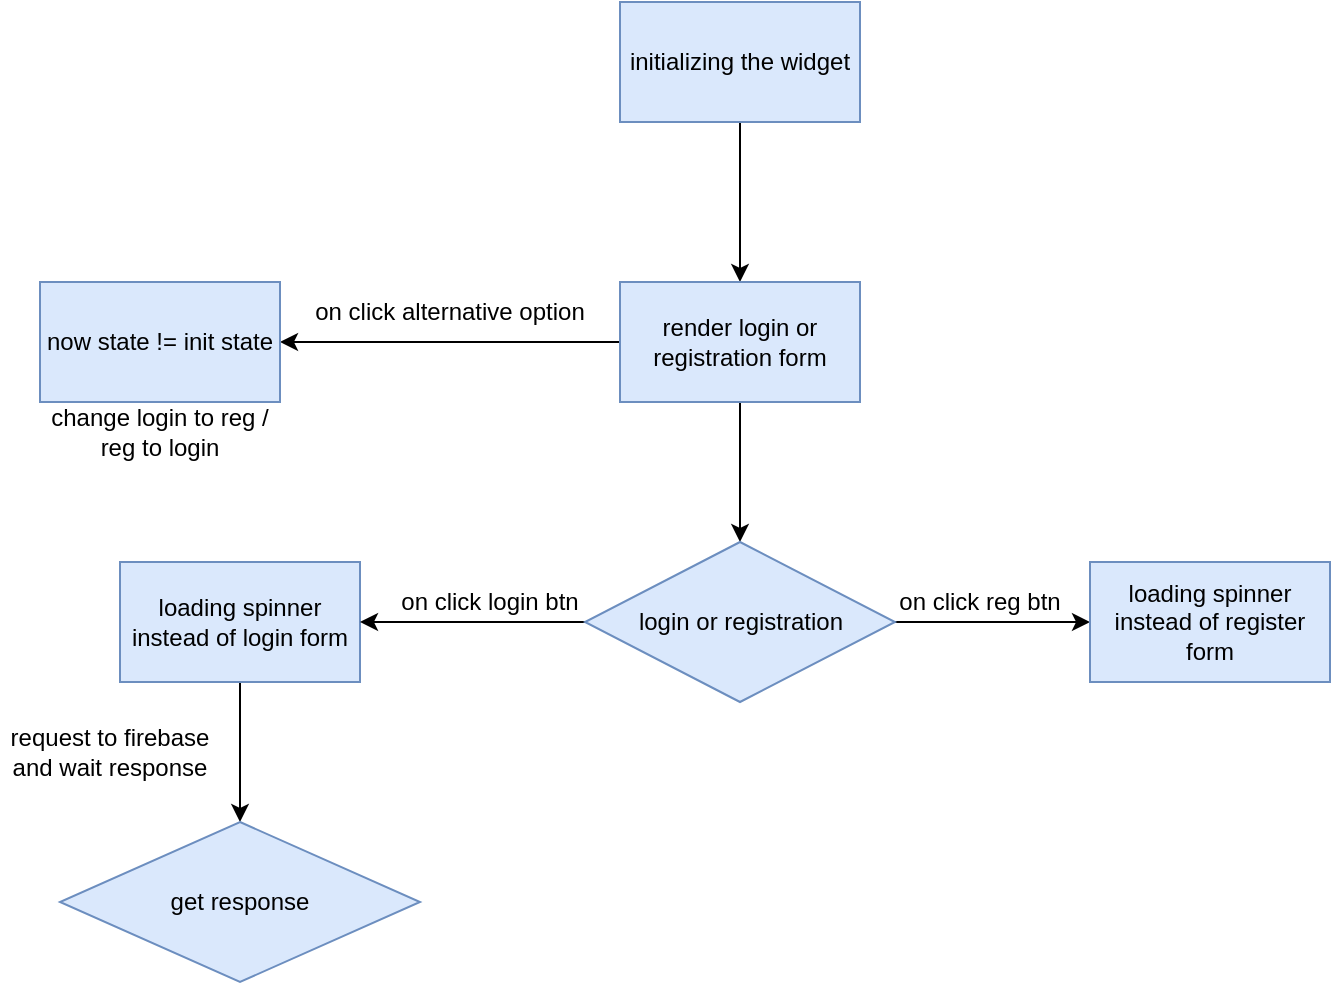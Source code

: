 <mxfile version="21.0.2" type="github">
  <diagram id="C5RBs43oDa-KdzZeNtuy" name="Page-1">
    <mxGraphModel dx="795" dy="479" grid="1" gridSize="10" guides="1" tooltips="1" connect="1" arrows="1" fold="1" page="1" pageScale="1" pageWidth="827" pageHeight="1169" math="0" shadow="0">
      <root>
        <mxCell id="WIyWlLk6GJQsqaUBKTNV-0" />
        <mxCell id="WIyWlLk6GJQsqaUBKTNV-1" parent="WIyWlLk6GJQsqaUBKTNV-0" />
        <mxCell id="jMjvVQzOl-HutWm02Fmo-2" value="" style="edgeStyle=orthogonalEdgeStyle;rounded=0;orthogonalLoop=1;jettySize=auto;html=1;" edge="1" parent="WIyWlLk6GJQsqaUBKTNV-1" source="jMjvVQzOl-HutWm02Fmo-0" target="jMjvVQzOl-HutWm02Fmo-1">
          <mxGeometry relative="1" as="geometry" />
        </mxCell>
        <mxCell id="jMjvVQzOl-HutWm02Fmo-0" value="initializing the widget" style="rounded=0;whiteSpace=wrap;html=1;fillColor=#dae8fc;strokeColor=#6c8ebf;" vertex="1" parent="WIyWlLk6GJQsqaUBKTNV-1">
          <mxGeometry x="360" y="40" width="120" height="60" as="geometry" />
        </mxCell>
        <mxCell id="jMjvVQzOl-HutWm02Fmo-5" value="" style="edgeStyle=orthogonalEdgeStyle;rounded=0;orthogonalLoop=1;jettySize=auto;html=1;" edge="1" parent="WIyWlLk6GJQsqaUBKTNV-1" source="jMjvVQzOl-HutWm02Fmo-1" target="jMjvVQzOl-HutWm02Fmo-4">
          <mxGeometry relative="1" as="geometry" />
        </mxCell>
        <mxCell id="jMjvVQzOl-HutWm02Fmo-23" value="" style="edgeStyle=orthogonalEdgeStyle;rounded=0;orthogonalLoop=1;jettySize=auto;html=1;" edge="1" parent="WIyWlLk6GJQsqaUBKTNV-1" source="jMjvVQzOl-HutWm02Fmo-1" target="jMjvVQzOl-HutWm02Fmo-22">
          <mxGeometry relative="1" as="geometry" />
        </mxCell>
        <mxCell id="jMjvVQzOl-HutWm02Fmo-1" value="" style="rounded=0;whiteSpace=wrap;html=1;fillColor=#dae8fc;strokeColor=#6c8ebf;" vertex="1" parent="WIyWlLk6GJQsqaUBKTNV-1">
          <mxGeometry x="360" y="180" width="120" height="60" as="geometry" />
        </mxCell>
        <mxCell id="jMjvVQzOl-HutWm02Fmo-3" value="render login or registration form" style="text;strokeColor=none;align=center;fillColor=none;html=1;verticalAlign=middle;whiteSpace=wrap;rounded=0;" vertex="1" parent="WIyWlLk6GJQsqaUBKTNV-1">
          <mxGeometry x="365" y="195" width="110" height="30" as="geometry" />
        </mxCell>
        <mxCell id="jMjvVQzOl-HutWm02Fmo-4" value="now state != init state" style="rounded=0;whiteSpace=wrap;html=1;fillColor=#dae8fc;strokeColor=#6c8ebf;" vertex="1" parent="WIyWlLk6GJQsqaUBKTNV-1">
          <mxGeometry x="70" y="180" width="120" height="60" as="geometry" />
        </mxCell>
        <mxCell id="jMjvVQzOl-HutWm02Fmo-6" value="on click alternative option" style="text;strokeColor=none;align=center;fillColor=none;html=1;verticalAlign=middle;whiteSpace=wrap;rounded=0;" vertex="1" parent="WIyWlLk6GJQsqaUBKTNV-1">
          <mxGeometry x="190" y="180" width="170" height="30" as="geometry" />
        </mxCell>
        <mxCell id="jMjvVQzOl-HutWm02Fmo-7" value="change login to reg / reg to login" style="text;strokeColor=none;align=center;fillColor=none;html=1;verticalAlign=middle;whiteSpace=wrap;rounded=0;" vertex="1" parent="WIyWlLk6GJQsqaUBKTNV-1">
          <mxGeometry x="70" y="240" width="120" height="30" as="geometry" />
        </mxCell>
        <mxCell id="jMjvVQzOl-HutWm02Fmo-19" value="" style="edgeStyle=orthogonalEdgeStyle;rounded=0;orthogonalLoop=1;jettySize=auto;html=1;" edge="1" parent="WIyWlLk6GJQsqaUBKTNV-1" source="jMjvVQzOl-HutWm02Fmo-9" target="jMjvVQzOl-HutWm02Fmo-18">
          <mxGeometry relative="1" as="geometry" />
        </mxCell>
        <mxCell id="jMjvVQzOl-HutWm02Fmo-9" value="loading spinner instead of login form" style="rounded=0;whiteSpace=wrap;html=1;fillColor=#dae8fc;strokeColor=#6c8ebf;" vertex="1" parent="WIyWlLk6GJQsqaUBKTNV-1">
          <mxGeometry x="110" y="320" width="120" height="60" as="geometry" />
        </mxCell>
        <mxCell id="jMjvVQzOl-HutWm02Fmo-11" value="on click login btn" style="text;strokeColor=none;align=center;fillColor=none;html=1;verticalAlign=middle;whiteSpace=wrap;rounded=0;" vertex="1" parent="WIyWlLk6GJQsqaUBKTNV-1">
          <mxGeometry x="240" y="310" width="110" height="60" as="geometry" />
        </mxCell>
        <mxCell id="jMjvVQzOl-HutWm02Fmo-14" value="request to firebase and wait response" style="text;strokeColor=none;align=center;fillColor=none;html=1;verticalAlign=middle;whiteSpace=wrap;rounded=0;" vertex="1" parent="WIyWlLk6GJQsqaUBKTNV-1">
          <mxGeometry x="50" y="400" width="110" height="30" as="geometry" />
        </mxCell>
        <mxCell id="jMjvVQzOl-HutWm02Fmo-18" value="get response" style="rhombus;whiteSpace=wrap;html=1;fillColor=#dae8fc;strokeColor=#6c8ebf;rounded=0;" vertex="1" parent="WIyWlLk6GJQsqaUBKTNV-1">
          <mxGeometry x="80" y="450" width="180" height="80" as="geometry" />
        </mxCell>
        <mxCell id="jMjvVQzOl-HutWm02Fmo-24" style="edgeStyle=orthogonalEdgeStyle;rounded=0;orthogonalLoop=1;jettySize=auto;html=1;entryX=1;entryY=0.5;entryDx=0;entryDy=0;" edge="1" parent="WIyWlLk6GJQsqaUBKTNV-1" source="jMjvVQzOl-HutWm02Fmo-22" target="jMjvVQzOl-HutWm02Fmo-9">
          <mxGeometry relative="1" as="geometry" />
        </mxCell>
        <mxCell id="jMjvVQzOl-HutWm02Fmo-26" value="" style="edgeStyle=orthogonalEdgeStyle;rounded=0;orthogonalLoop=1;jettySize=auto;html=1;" edge="1" parent="WIyWlLk6GJQsqaUBKTNV-1" source="jMjvVQzOl-HutWm02Fmo-22" target="jMjvVQzOl-HutWm02Fmo-25">
          <mxGeometry relative="1" as="geometry" />
        </mxCell>
        <mxCell id="jMjvVQzOl-HutWm02Fmo-22" value="login or registration" style="rhombus;whiteSpace=wrap;html=1;fillColor=#dae8fc;strokeColor=#6c8ebf;rounded=0;" vertex="1" parent="WIyWlLk6GJQsqaUBKTNV-1">
          <mxGeometry x="342.5" y="310" width="155" height="80" as="geometry" />
        </mxCell>
        <mxCell id="jMjvVQzOl-HutWm02Fmo-25" value="loading spinner instead of register form" style="rounded=0;whiteSpace=wrap;html=1;fillColor=#dae8fc;strokeColor=#6c8ebf;" vertex="1" parent="WIyWlLk6GJQsqaUBKTNV-1">
          <mxGeometry x="595" y="320" width="120" height="60" as="geometry" />
        </mxCell>
        <mxCell id="jMjvVQzOl-HutWm02Fmo-27" value="on click reg btn" style="text;strokeColor=none;align=center;fillColor=none;html=1;verticalAlign=middle;whiteSpace=wrap;rounded=0;" vertex="1" parent="WIyWlLk6GJQsqaUBKTNV-1">
          <mxGeometry x="485" y="310" width="110" height="60" as="geometry" />
        </mxCell>
      </root>
    </mxGraphModel>
  </diagram>
</mxfile>
